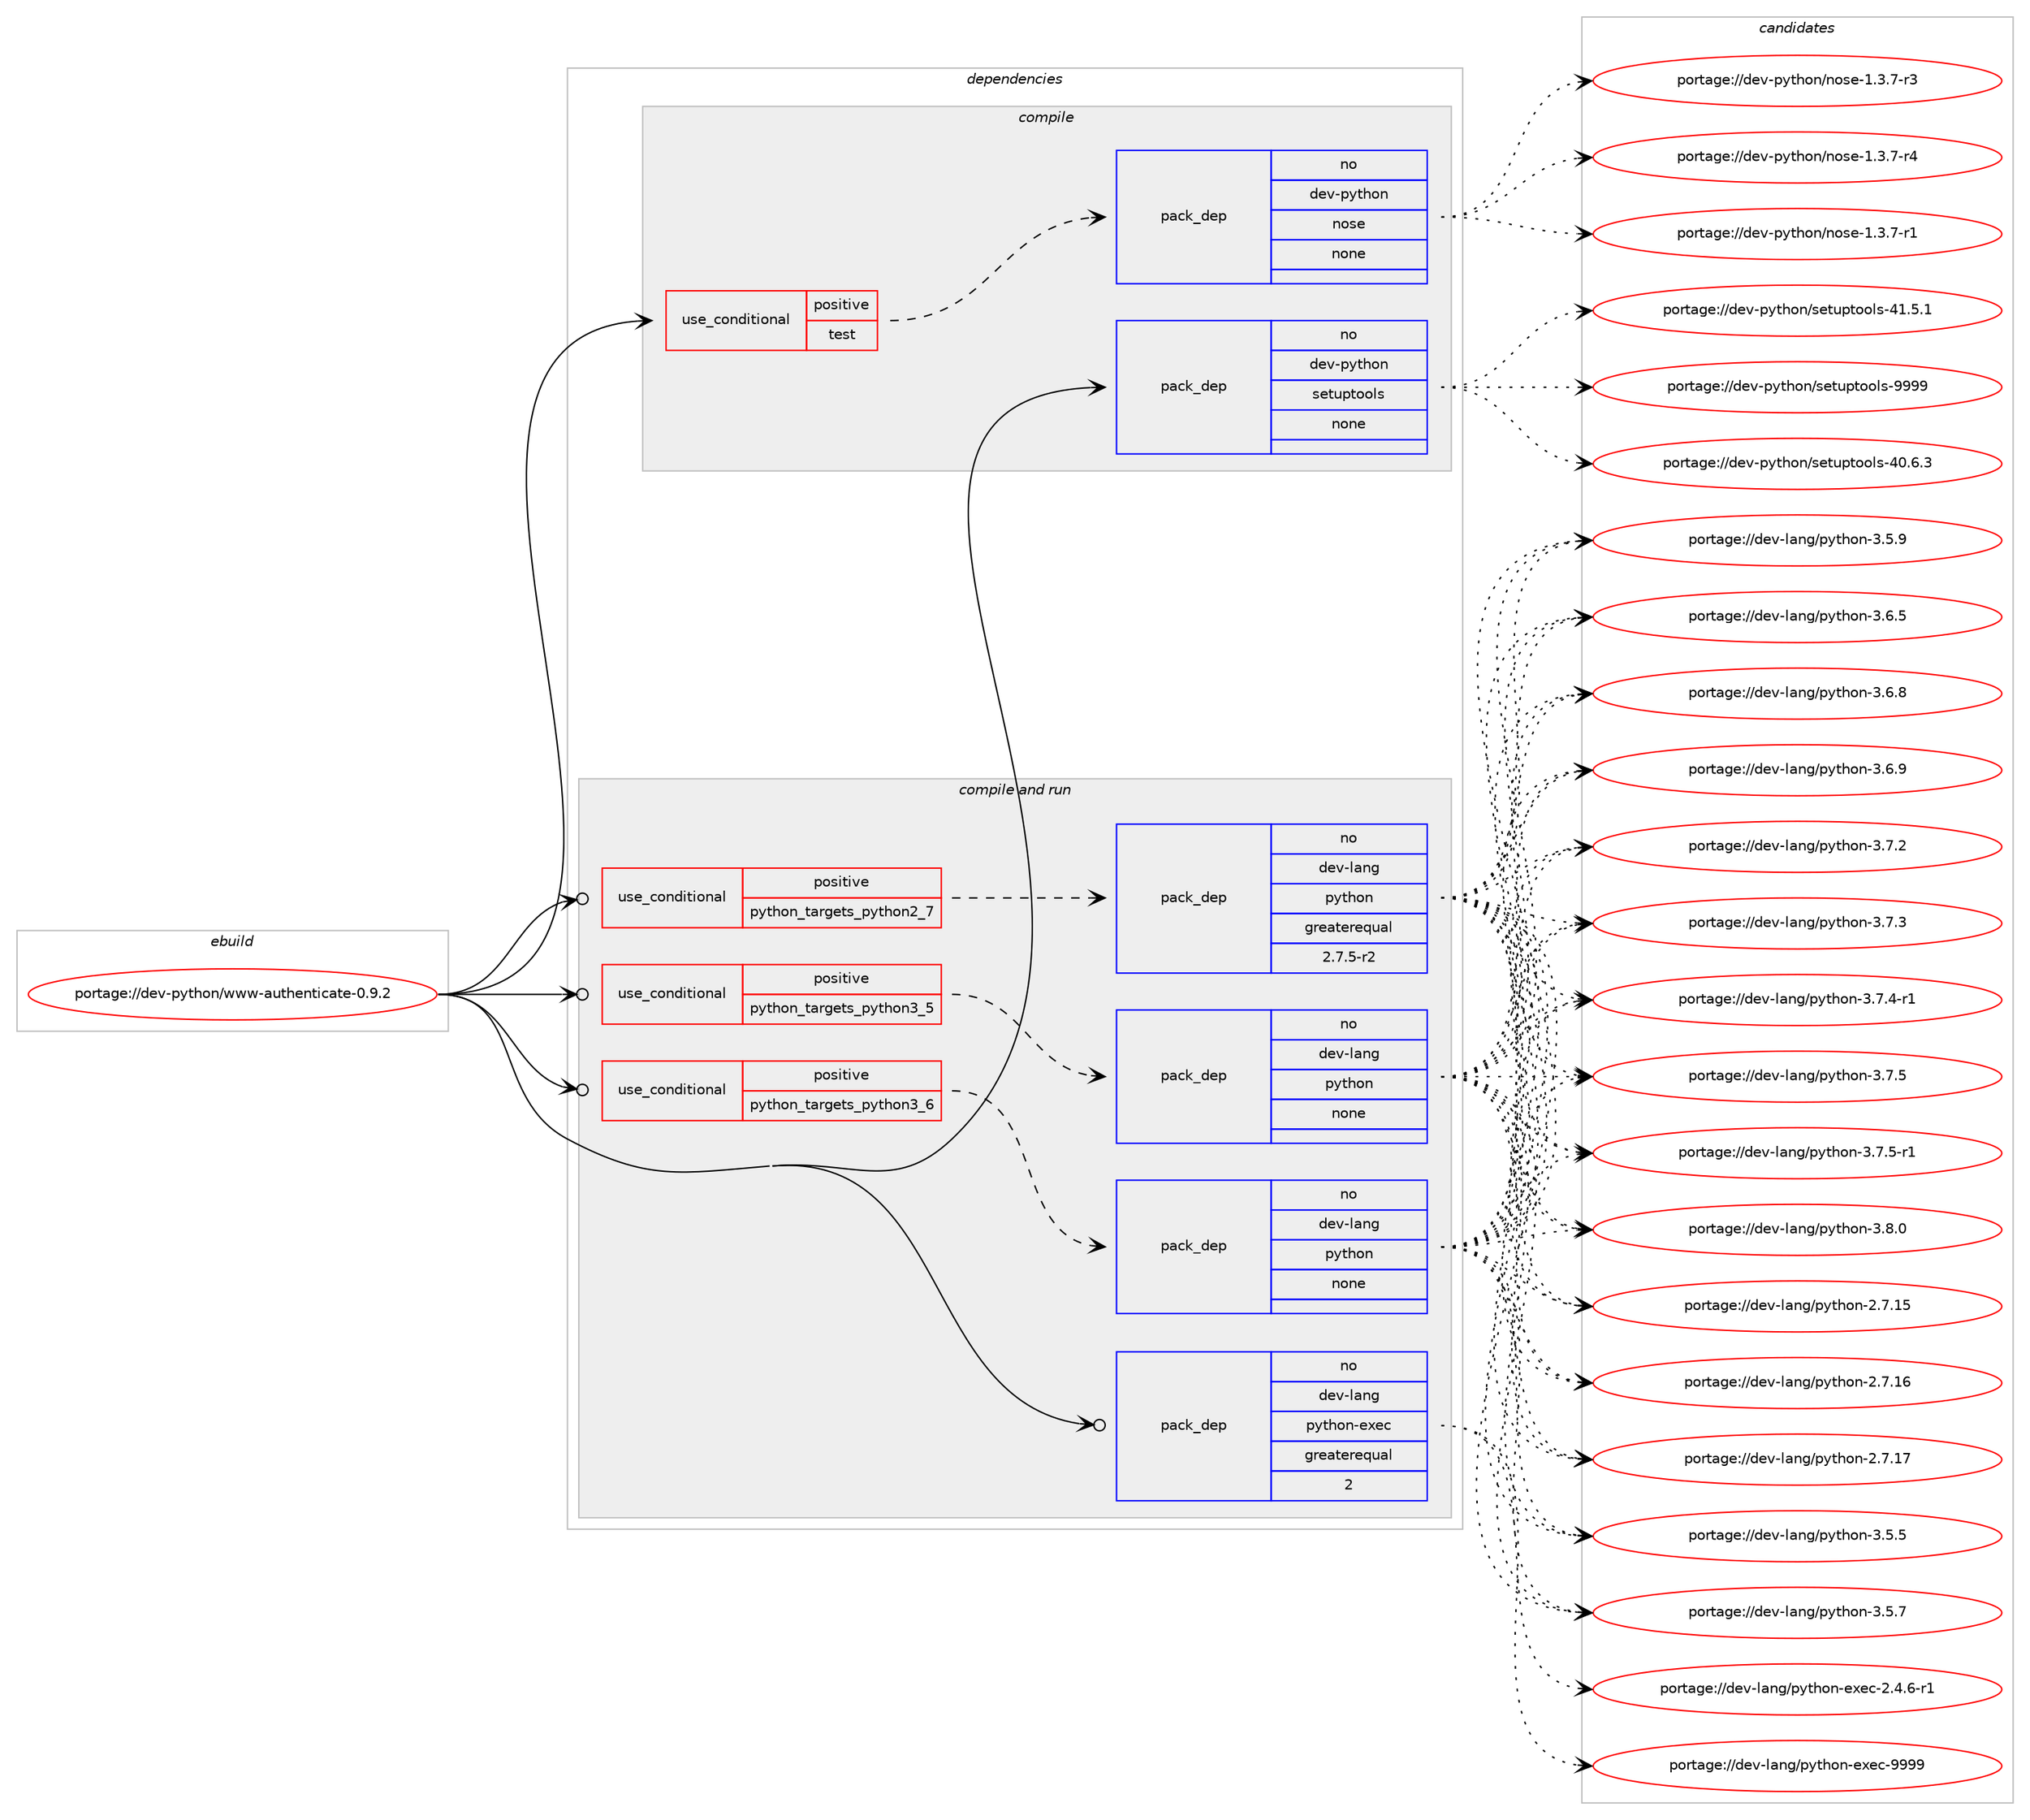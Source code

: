 digraph prolog {

# *************
# Graph options
# *************

newrank=true;
concentrate=true;
compound=true;
graph [rankdir=LR,fontname=Helvetica,fontsize=10,ranksep=1.5];#, ranksep=2.5, nodesep=0.2];
edge  [arrowhead=vee];
node  [fontname=Helvetica,fontsize=10];

# **********
# The ebuild
# **********

subgraph cluster_leftcol {
color=gray;
rank=same;
label=<<i>ebuild</i>>;
id [label="portage://dev-python/www-authenticate-0.9.2", color=red, width=4, href="../dev-python/www-authenticate-0.9.2.svg"];
}

# ****************
# The dependencies
# ****************

subgraph cluster_midcol {
color=gray;
label=<<i>dependencies</i>>;
subgraph cluster_compile {
fillcolor="#eeeeee";
style=filled;
label=<<i>compile</i>>;
subgraph cond40919 {
dependency179398 [label=<<TABLE BORDER="0" CELLBORDER="1" CELLSPACING="0" CELLPADDING="4"><TR><TD ROWSPAN="3" CELLPADDING="10">use_conditional</TD></TR><TR><TD>positive</TD></TR><TR><TD>test</TD></TR></TABLE>>, shape=none, color=red];
subgraph pack135068 {
dependency179399 [label=<<TABLE BORDER="0" CELLBORDER="1" CELLSPACING="0" CELLPADDING="4" WIDTH="220"><TR><TD ROWSPAN="6" CELLPADDING="30">pack_dep</TD></TR><TR><TD WIDTH="110">no</TD></TR><TR><TD>dev-python</TD></TR><TR><TD>nose</TD></TR><TR><TD>none</TD></TR><TR><TD></TD></TR></TABLE>>, shape=none, color=blue];
}
dependency179398:e -> dependency179399:w [weight=20,style="dashed",arrowhead="vee"];
}
id:e -> dependency179398:w [weight=20,style="solid",arrowhead="vee"];
subgraph pack135069 {
dependency179400 [label=<<TABLE BORDER="0" CELLBORDER="1" CELLSPACING="0" CELLPADDING="4" WIDTH="220"><TR><TD ROWSPAN="6" CELLPADDING="30">pack_dep</TD></TR><TR><TD WIDTH="110">no</TD></TR><TR><TD>dev-python</TD></TR><TR><TD>setuptools</TD></TR><TR><TD>none</TD></TR><TR><TD></TD></TR></TABLE>>, shape=none, color=blue];
}
id:e -> dependency179400:w [weight=20,style="solid",arrowhead="vee"];
}
subgraph cluster_compileandrun {
fillcolor="#eeeeee";
style=filled;
label=<<i>compile and run</i>>;
subgraph cond40920 {
dependency179401 [label=<<TABLE BORDER="0" CELLBORDER="1" CELLSPACING="0" CELLPADDING="4"><TR><TD ROWSPAN="3" CELLPADDING="10">use_conditional</TD></TR><TR><TD>positive</TD></TR><TR><TD>python_targets_python2_7</TD></TR></TABLE>>, shape=none, color=red];
subgraph pack135070 {
dependency179402 [label=<<TABLE BORDER="0" CELLBORDER="1" CELLSPACING="0" CELLPADDING="4" WIDTH="220"><TR><TD ROWSPAN="6" CELLPADDING="30">pack_dep</TD></TR><TR><TD WIDTH="110">no</TD></TR><TR><TD>dev-lang</TD></TR><TR><TD>python</TD></TR><TR><TD>greaterequal</TD></TR><TR><TD>2.7.5-r2</TD></TR></TABLE>>, shape=none, color=blue];
}
dependency179401:e -> dependency179402:w [weight=20,style="dashed",arrowhead="vee"];
}
id:e -> dependency179401:w [weight=20,style="solid",arrowhead="odotvee"];
subgraph cond40921 {
dependency179403 [label=<<TABLE BORDER="0" CELLBORDER="1" CELLSPACING="0" CELLPADDING="4"><TR><TD ROWSPAN="3" CELLPADDING="10">use_conditional</TD></TR><TR><TD>positive</TD></TR><TR><TD>python_targets_python3_5</TD></TR></TABLE>>, shape=none, color=red];
subgraph pack135071 {
dependency179404 [label=<<TABLE BORDER="0" CELLBORDER="1" CELLSPACING="0" CELLPADDING="4" WIDTH="220"><TR><TD ROWSPAN="6" CELLPADDING="30">pack_dep</TD></TR><TR><TD WIDTH="110">no</TD></TR><TR><TD>dev-lang</TD></TR><TR><TD>python</TD></TR><TR><TD>none</TD></TR><TR><TD></TD></TR></TABLE>>, shape=none, color=blue];
}
dependency179403:e -> dependency179404:w [weight=20,style="dashed",arrowhead="vee"];
}
id:e -> dependency179403:w [weight=20,style="solid",arrowhead="odotvee"];
subgraph cond40922 {
dependency179405 [label=<<TABLE BORDER="0" CELLBORDER="1" CELLSPACING="0" CELLPADDING="4"><TR><TD ROWSPAN="3" CELLPADDING="10">use_conditional</TD></TR><TR><TD>positive</TD></TR><TR><TD>python_targets_python3_6</TD></TR></TABLE>>, shape=none, color=red];
subgraph pack135072 {
dependency179406 [label=<<TABLE BORDER="0" CELLBORDER="1" CELLSPACING="0" CELLPADDING="4" WIDTH="220"><TR><TD ROWSPAN="6" CELLPADDING="30">pack_dep</TD></TR><TR><TD WIDTH="110">no</TD></TR><TR><TD>dev-lang</TD></TR><TR><TD>python</TD></TR><TR><TD>none</TD></TR><TR><TD></TD></TR></TABLE>>, shape=none, color=blue];
}
dependency179405:e -> dependency179406:w [weight=20,style="dashed",arrowhead="vee"];
}
id:e -> dependency179405:w [weight=20,style="solid",arrowhead="odotvee"];
subgraph pack135073 {
dependency179407 [label=<<TABLE BORDER="0" CELLBORDER="1" CELLSPACING="0" CELLPADDING="4" WIDTH="220"><TR><TD ROWSPAN="6" CELLPADDING="30">pack_dep</TD></TR><TR><TD WIDTH="110">no</TD></TR><TR><TD>dev-lang</TD></TR><TR><TD>python-exec</TD></TR><TR><TD>greaterequal</TD></TR><TR><TD>2</TD></TR></TABLE>>, shape=none, color=blue];
}
id:e -> dependency179407:w [weight=20,style="solid",arrowhead="odotvee"];
}
subgraph cluster_run {
fillcolor="#eeeeee";
style=filled;
label=<<i>run</i>>;
}
}

# **************
# The candidates
# **************

subgraph cluster_choices {
rank=same;
color=gray;
label=<<i>candidates</i>>;

subgraph choice135068 {
color=black;
nodesep=1;
choiceportage10010111845112121116104111110471101111151014549465146554511449 [label="portage://dev-python/nose-1.3.7-r1", color=red, width=4,href="../dev-python/nose-1.3.7-r1.svg"];
choiceportage10010111845112121116104111110471101111151014549465146554511451 [label="portage://dev-python/nose-1.3.7-r3", color=red, width=4,href="../dev-python/nose-1.3.7-r3.svg"];
choiceportage10010111845112121116104111110471101111151014549465146554511452 [label="portage://dev-python/nose-1.3.7-r4", color=red, width=4,href="../dev-python/nose-1.3.7-r4.svg"];
dependency179399:e -> choiceportage10010111845112121116104111110471101111151014549465146554511449:w [style=dotted,weight="100"];
dependency179399:e -> choiceportage10010111845112121116104111110471101111151014549465146554511451:w [style=dotted,weight="100"];
dependency179399:e -> choiceportage10010111845112121116104111110471101111151014549465146554511452:w [style=dotted,weight="100"];
}
subgraph choice135069 {
color=black;
nodesep=1;
choiceportage100101118451121211161041111104711510111611711211611111110811545524846544651 [label="portage://dev-python/setuptools-40.6.3", color=red, width=4,href="../dev-python/setuptools-40.6.3.svg"];
choiceportage100101118451121211161041111104711510111611711211611111110811545524946534649 [label="portage://dev-python/setuptools-41.5.1", color=red, width=4,href="../dev-python/setuptools-41.5.1.svg"];
choiceportage10010111845112121116104111110471151011161171121161111111081154557575757 [label="portage://dev-python/setuptools-9999", color=red, width=4,href="../dev-python/setuptools-9999.svg"];
dependency179400:e -> choiceportage100101118451121211161041111104711510111611711211611111110811545524846544651:w [style=dotted,weight="100"];
dependency179400:e -> choiceportage100101118451121211161041111104711510111611711211611111110811545524946534649:w [style=dotted,weight="100"];
dependency179400:e -> choiceportage10010111845112121116104111110471151011161171121161111111081154557575757:w [style=dotted,weight="100"];
}
subgraph choice135070 {
color=black;
nodesep=1;
choiceportage10010111845108971101034711212111610411111045504655464953 [label="portage://dev-lang/python-2.7.15", color=red, width=4,href="../dev-lang/python-2.7.15.svg"];
choiceportage10010111845108971101034711212111610411111045504655464954 [label="portage://dev-lang/python-2.7.16", color=red, width=4,href="../dev-lang/python-2.7.16.svg"];
choiceportage10010111845108971101034711212111610411111045504655464955 [label="portage://dev-lang/python-2.7.17", color=red, width=4,href="../dev-lang/python-2.7.17.svg"];
choiceportage100101118451089711010347112121116104111110455146534653 [label="portage://dev-lang/python-3.5.5", color=red, width=4,href="../dev-lang/python-3.5.5.svg"];
choiceportage100101118451089711010347112121116104111110455146534655 [label="portage://dev-lang/python-3.5.7", color=red, width=4,href="../dev-lang/python-3.5.7.svg"];
choiceportage100101118451089711010347112121116104111110455146534657 [label="portage://dev-lang/python-3.5.9", color=red, width=4,href="../dev-lang/python-3.5.9.svg"];
choiceportage100101118451089711010347112121116104111110455146544653 [label="portage://dev-lang/python-3.6.5", color=red, width=4,href="../dev-lang/python-3.6.5.svg"];
choiceportage100101118451089711010347112121116104111110455146544656 [label="portage://dev-lang/python-3.6.8", color=red, width=4,href="../dev-lang/python-3.6.8.svg"];
choiceportage100101118451089711010347112121116104111110455146544657 [label="portage://dev-lang/python-3.6.9", color=red, width=4,href="../dev-lang/python-3.6.9.svg"];
choiceportage100101118451089711010347112121116104111110455146554650 [label="portage://dev-lang/python-3.7.2", color=red, width=4,href="../dev-lang/python-3.7.2.svg"];
choiceportage100101118451089711010347112121116104111110455146554651 [label="portage://dev-lang/python-3.7.3", color=red, width=4,href="../dev-lang/python-3.7.3.svg"];
choiceportage1001011184510897110103471121211161041111104551465546524511449 [label="portage://dev-lang/python-3.7.4-r1", color=red, width=4,href="../dev-lang/python-3.7.4-r1.svg"];
choiceportage100101118451089711010347112121116104111110455146554653 [label="portage://dev-lang/python-3.7.5", color=red, width=4,href="../dev-lang/python-3.7.5.svg"];
choiceportage1001011184510897110103471121211161041111104551465546534511449 [label="portage://dev-lang/python-3.7.5-r1", color=red, width=4,href="../dev-lang/python-3.7.5-r1.svg"];
choiceportage100101118451089711010347112121116104111110455146564648 [label="portage://dev-lang/python-3.8.0", color=red, width=4,href="../dev-lang/python-3.8.0.svg"];
dependency179402:e -> choiceportage10010111845108971101034711212111610411111045504655464953:w [style=dotted,weight="100"];
dependency179402:e -> choiceportage10010111845108971101034711212111610411111045504655464954:w [style=dotted,weight="100"];
dependency179402:e -> choiceportage10010111845108971101034711212111610411111045504655464955:w [style=dotted,weight="100"];
dependency179402:e -> choiceportage100101118451089711010347112121116104111110455146534653:w [style=dotted,weight="100"];
dependency179402:e -> choiceportage100101118451089711010347112121116104111110455146534655:w [style=dotted,weight="100"];
dependency179402:e -> choiceportage100101118451089711010347112121116104111110455146534657:w [style=dotted,weight="100"];
dependency179402:e -> choiceportage100101118451089711010347112121116104111110455146544653:w [style=dotted,weight="100"];
dependency179402:e -> choiceportage100101118451089711010347112121116104111110455146544656:w [style=dotted,weight="100"];
dependency179402:e -> choiceportage100101118451089711010347112121116104111110455146544657:w [style=dotted,weight="100"];
dependency179402:e -> choiceportage100101118451089711010347112121116104111110455146554650:w [style=dotted,weight="100"];
dependency179402:e -> choiceportage100101118451089711010347112121116104111110455146554651:w [style=dotted,weight="100"];
dependency179402:e -> choiceportage1001011184510897110103471121211161041111104551465546524511449:w [style=dotted,weight="100"];
dependency179402:e -> choiceportage100101118451089711010347112121116104111110455146554653:w [style=dotted,weight="100"];
dependency179402:e -> choiceportage1001011184510897110103471121211161041111104551465546534511449:w [style=dotted,weight="100"];
dependency179402:e -> choiceportage100101118451089711010347112121116104111110455146564648:w [style=dotted,weight="100"];
}
subgraph choice135071 {
color=black;
nodesep=1;
choiceportage10010111845108971101034711212111610411111045504655464953 [label="portage://dev-lang/python-2.7.15", color=red, width=4,href="../dev-lang/python-2.7.15.svg"];
choiceportage10010111845108971101034711212111610411111045504655464954 [label="portage://dev-lang/python-2.7.16", color=red, width=4,href="../dev-lang/python-2.7.16.svg"];
choiceportage10010111845108971101034711212111610411111045504655464955 [label="portage://dev-lang/python-2.7.17", color=red, width=4,href="../dev-lang/python-2.7.17.svg"];
choiceportage100101118451089711010347112121116104111110455146534653 [label="portage://dev-lang/python-3.5.5", color=red, width=4,href="../dev-lang/python-3.5.5.svg"];
choiceportage100101118451089711010347112121116104111110455146534655 [label="portage://dev-lang/python-3.5.7", color=red, width=4,href="../dev-lang/python-3.5.7.svg"];
choiceportage100101118451089711010347112121116104111110455146534657 [label="portage://dev-lang/python-3.5.9", color=red, width=4,href="../dev-lang/python-3.5.9.svg"];
choiceportage100101118451089711010347112121116104111110455146544653 [label="portage://dev-lang/python-3.6.5", color=red, width=4,href="../dev-lang/python-3.6.5.svg"];
choiceportage100101118451089711010347112121116104111110455146544656 [label="portage://dev-lang/python-3.6.8", color=red, width=4,href="../dev-lang/python-3.6.8.svg"];
choiceportage100101118451089711010347112121116104111110455146544657 [label="portage://dev-lang/python-3.6.9", color=red, width=4,href="../dev-lang/python-3.6.9.svg"];
choiceportage100101118451089711010347112121116104111110455146554650 [label="portage://dev-lang/python-3.7.2", color=red, width=4,href="../dev-lang/python-3.7.2.svg"];
choiceportage100101118451089711010347112121116104111110455146554651 [label="portage://dev-lang/python-3.7.3", color=red, width=4,href="../dev-lang/python-3.7.3.svg"];
choiceportage1001011184510897110103471121211161041111104551465546524511449 [label="portage://dev-lang/python-3.7.4-r1", color=red, width=4,href="../dev-lang/python-3.7.4-r1.svg"];
choiceportage100101118451089711010347112121116104111110455146554653 [label="portage://dev-lang/python-3.7.5", color=red, width=4,href="../dev-lang/python-3.7.5.svg"];
choiceportage1001011184510897110103471121211161041111104551465546534511449 [label="portage://dev-lang/python-3.7.5-r1", color=red, width=4,href="../dev-lang/python-3.7.5-r1.svg"];
choiceportage100101118451089711010347112121116104111110455146564648 [label="portage://dev-lang/python-3.8.0", color=red, width=4,href="../dev-lang/python-3.8.0.svg"];
dependency179404:e -> choiceportage10010111845108971101034711212111610411111045504655464953:w [style=dotted,weight="100"];
dependency179404:e -> choiceportage10010111845108971101034711212111610411111045504655464954:w [style=dotted,weight="100"];
dependency179404:e -> choiceportage10010111845108971101034711212111610411111045504655464955:w [style=dotted,weight="100"];
dependency179404:e -> choiceportage100101118451089711010347112121116104111110455146534653:w [style=dotted,weight="100"];
dependency179404:e -> choiceportage100101118451089711010347112121116104111110455146534655:w [style=dotted,weight="100"];
dependency179404:e -> choiceportage100101118451089711010347112121116104111110455146534657:w [style=dotted,weight="100"];
dependency179404:e -> choiceportage100101118451089711010347112121116104111110455146544653:w [style=dotted,weight="100"];
dependency179404:e -> choiceportage100101118451089711010347112121116104111110455146544656:w [style=dotted,weight="100"];
dependency179404:e -> choiceportage100101118451089711010347112121116104111110455146544657:w [style=dotted,weight="100"];
dependency179404:e -> choiceportage100101118451089711010347112121116104111110455146554650:w [style=dotted,weight="100"];
dependency179404:e -> choiceportage100101118451089711010347112121116104111110455146554651:w [style=dotted,weight="100"];
dependency179404:e -> choiceportage1001011184510897110103471121211161041111104551465546524511449:w [style=dotted,weight="100"];
dependency179404:e -> choiceportage100101118451089711010347112121116104111110455146554653:w [style=dotted,weight="100"];
dependency179404:e -> choiceportage1001011184510897110103471121211161041111104551465546534511449:w [style=dotted,weight="100"];
dependency179404:e -> choiceportage100101118451089711010347112121116104111110455146564648:w [style=dotted,weight="100"];
}
subgraph choice135072 {
color=black;
nodesep=1;
choiceportage10010111845108971101034711212111610411111045504655464953 [label="portage://dev-lang/python-2.7.15", color=red, width=4,href="../dev-lang/python-2.7.15.svg"];
choiceportage10010111845108971101034711212111610411111045504655464954 [label="portage://dev-lang/python-2.7.16", color=red, width=4,href="../dev-lang/python-2.7.16.svg"];
choiceportage10010111845108971101034711212111610411111045504655464955 [label="portage://dev-lang/python-2.7.17", color=red, width=4,href="../dev-lang/python-2.7.17.svg"];
choiceportage100101118451089711010347112121116104111110455146534653 [label="portage://dev-lang/python-3.5.5", color=red, width=4,href="../dev-lang/python-3.5.5.svg"];
choiceportage100101118451089711010347112121116104111110455146534655 [label="portage://dev-lang/python-3.5.7", color=red, width=4,href="../dev-lang/python-3.5.7.svg"];
choiceportage100101118451089711010347112121116104111110455146534657 [label="portage://dev-lang/python-3.5.9", color=red, width=4,href="../dev-lang/python-3.5.9.svg"];
choiceportage100101118451089711010347112121116104111110455146544653 [label="portage://dev-lang/python-3.6.5", color=red, width=4,href="../dev-lang/python-3.6.5.svg"];
choiceportage100101118451089711010347112121116104111110455146544656 [label="portage://dev-lang/python-3.6.8", color=red, width=4,href="../dev-lang/python-3.6.8.svg"];
choiceportage100101118451089711010347112121116104111110455146544657 [label="portage://dev-lang/python-3.6.9", color=red, width=4,href="../dev-lang/python-3.6.9.svg"];
choiceportage100101118451089711010347112121116104111110455146554650 [label="portage://dev-lang/python-3.7.2", color=red, width=4,href="../dev-lang/python-3.7.2.svg"];
choiceportage100101118451089711010347112121116104111110455146554651 [label="portage://dev-lang/python-3.7.3", color=red, width=4,href="../dev-lang/python-3.7.3.svg"];
choiceportage1001011184510897110103471121211161041111104551465546524511449 [label="portage://dev-lang/python-3.7.4-r1", color=red, width=4,href="../dev-lang/python-3.7.4-r1.svg"];
choiceportage100101118451089711010347112121116104111110455146554653 [label="portage://dev-lang/python-3.7.5", color=red, width=4,href="../dev-lang/python-3.7.5.svg"];
choiceportage1001011184510897110103471121211161041111104551465546534511449 [label="portage://dev-lang/python-3.7.5-r1", color=red, width=4,href="../dev-lang/python-3.7.5-r1.svg"];
choiceportage100101118451089711010347112121116104111110455146564648 [label="portage://dev-lang/python-3.8.0", color=red, width=4,href="../dev-lang/python-3.8.0.svg"];
dependency179406:e -> choiceportage10010111845108971101034711212111610411111045504655464953:w [style=dotted,weight="100"];
dependency179406:e -> choiceportage10010111845108971101034711212111610411111045504655464954:w [style=dotted,weight="100"];
dependency179406:e -> choiceportage10010111845108971101034711212111610411111045504655464955:w [style=dotted,weight="100"];
dependency179406:e -> choiceportage100101118451089711010347112121116104111110455146534653:w [style=dotted,weight="100"];
dependency179406:e -> choiceportage100101118451089711010347112121116104111110455146534655:w [style=dotted,weight="100"];
dependency179406:e -> choiceportage100101118451089711010347112121116104111110455146534657:w [style=dotted,weight="100"];
dependency179406:e -> choiceportage100101118451089711010347112121116104111110455146544653:w [style=dotted,weight="100"];
dependency179406:e -> choiceportage100101118451089711010347112121116104111110455146544656:w [style=dotted,weight="100"];
dependency179406:e -> choiceportage100101118451089711010347112121116104111110455146544657:w [style=dotted,weight="100"];
dependency179406:e -> choiceportage100101118451089711010347112121116104111110455146554650:w [style=dotted,weight="100"];
dependency179406:e -> choiceportage100101118451089711010347112121116104111110455146554651:w [style=dotted,weight="100"];
dependency179406:e -> choiceportage1001011184510897110103471121211161041111104551465546524511449:w [style=dotted,weight="100"];
dependency179406:e -> choiceportage100101118451089711010347112121116104111110455146554653:w [style=dotted,weight="100"];
dependency179406:e -> choiceportage1001011184510897110103471121211161041111104551465546534511449:w [style=dotted,weight="100"];
dependency179406:e -> choiceportage100101118451089711010347112121116104111110455146564648:w [style=dotted,weight="100"];
}
subgraph choice135073 {
color=black;
nodesep=1;
choiceportage10010111845108971101034711212111610411111045101120101994550465246544511449 [label="portage://dev-lang/python-exec-2.4.6-r1", color=red, width=4,href="../dev-lang/python-exec-2.4.6-r1.svg"];
choiceportage10010111845108971101034711212111610411111045101120101994557575757 [label="portage://dev-lang/python-exec-9999", color=red, width=4,href="../dev-lang/python-exec-9999.svg"];
dependency179407:e -> choiceportage10010111845108971101034711212111610411111045101120101994550465246544511449:w [style=dotted,weight="100"];
dependency179407:e -> choiceportage10010111845108971101034711212111610411111045101120101994557575757:w [style=dotted,weight="100"];
}
}

}
